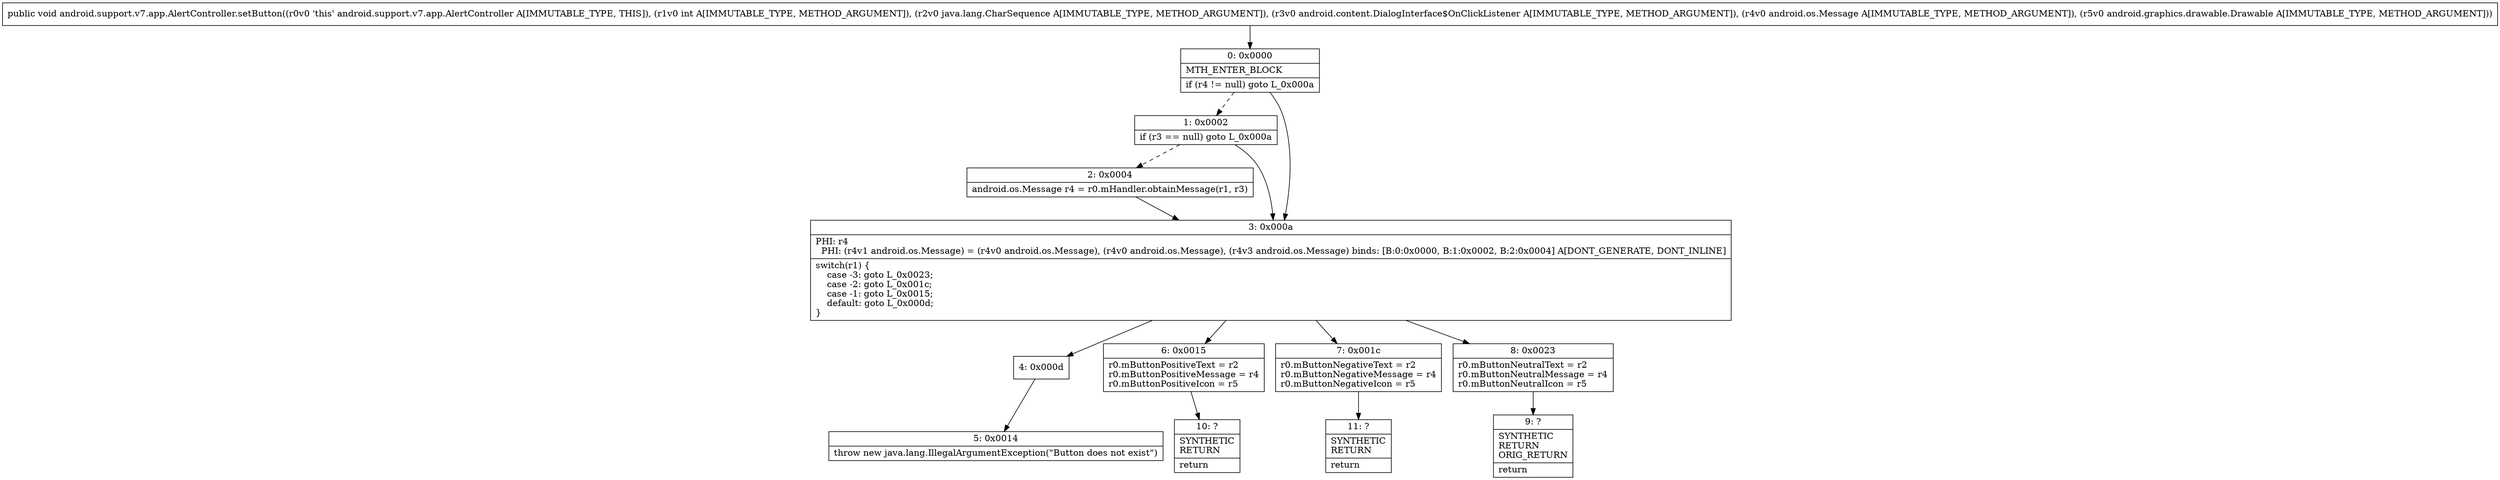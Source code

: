 digraph "CFG forandroid.support.v7.app.AlertController.setButton(ILjava\/lang\/CharSequence;Landroid\/content\/DialogInterface$OnClickListener;Landroid\/os\/Message;Landroid\/graphics\/drawable\/Drawable;)V" {
Node_0 [shape=record,label="{0\:\ 0x0000|MTH_ENTER_BLOCK\l|if (r4 != null) goto L_0x000a\l}"];
Node_1 [shape=record,label="{1\:\ 0x0002|if (r3 == null) goto L_0x000a\l}"];
Node_2 [shape=record,label="{2\:\ 0x0004|android.os.Message r4 = r0.mHandler.obtainMessage(r1, r3)\l}"];
Node_3 [shape=record,label="{3\:\ 0x000a|PHI: r4 \l  PHI: (r4v1 android.os.Message) = (r4v0 android.os.Message), (r4v0 android.os.Message), (r4v3 android.os.Message) binds: [B:0:0x0000, B:1:0x0002, B:2:0x0004] A[DONT_GENERATE, DONT_INLINE]\l|switch(r1) \{\l    case \-3: goto L_0x0023;\l    case \-2: goto L_0x001c;\l    case \-1: goto L_0x0015;\l    default: goto L_0x000d;\l\}\l}"];
Node_4 [shape=record,label="{4\:\ 0x000d}"];
Node_5 [shape=record,label="{5\:\ 0x0014|throw new java.lang.IllegalArgumentException(\"Button does not exist\")\l}"];
Node_6 [shape=record,label="{6\:\ 0x0015|r0.mButtonPositiveText = r2\lr0.mButtonPositiveMessage = r4\lr0.mButtonPositiveIcon = r5\l}"];
Node_7 [shape=record,label="{7\:\ 0x001c|r0.mButtonNegativeText = r2\lr0.mButtonNegativeMessage = r4\lr0.mButtonNegativeIcon = r5\l}"];
Node_8 [shape=record,label="{8\:\ 0x0023|r0.mButtonNeutralText = r2\lr0.mButtonNeutralMessage = r4\lr0.mButtonNeutralIcon = r5\l}"];
Node_9 [shape=record,label="{9\:\ ?|SYNTHETIC\lRETURN\lORIG_RETURN\l|return\l}"];
Node_10 [shape=record,label="{10\:\ ?|SYNTHETIC\lRETURN\l|return\l}"];
Node_11 [shape=record,label="{11\:\ ?|SYNTHETIC\lRETURN\l|return\l}"];
MethodNode[shape=record,label="{public void android.support.v7.app.AlertController.setButton((r0v0 'this' android.support.v7.app.AlertController A[IMMUTABLE_TYPE, THIS]), (r1v0 int A[IMMUTABLE_TYPE, METHOD_ARGUMENT]), (r2v0 java.lang.CharSequence A[IMMUTABLE_TYPE, METHOD_ARGUMENT]), (r3v0 android.content.DialogInterface$OnClickListener A[IMMUTABLE_TYPE, METHOD_ARGUMENT]), (r4v0 android.os.Message A[IMMUTABLE_TYPE, METHOD_ARGUMENT]), (r5v0 android.graphics.drawable.Drawable A[IMMUTABLE_TYPE, METHOD_ARGUMENT])) }"];
MethodNode -> Node_0;
Node_0 -> Node_1[style=dashed];
Node_0 -> Node_3;
Node_1 -> Node_2[style=dashed];
Node_1 -> Node_3;
Node_2 -> Node_3;
Node_3 -> Node_4;
Node_3 -> Node_6;
Node_3 -> Node_7;
Node_3 -> Node_8;
Node_4 -> Node_5;
Node_6 -> Node_10;
Node_7 -> Node_11;
Node_8 -> Node_9;
}

